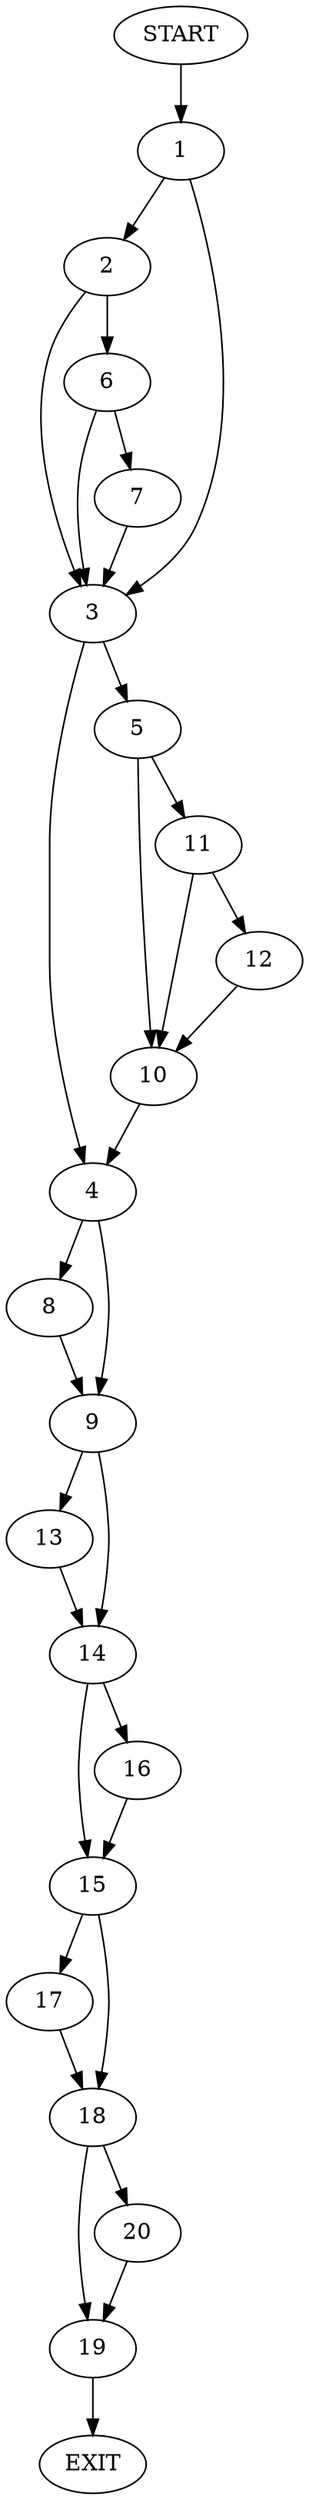 digraph {
0 [label="START"]
21 [label="EXIT"]
0 -> 1
1 -> 2
1 -> 3
3 -> 4
3 -> 5
2 -> 6
2 -> 3
6 -> 3
6 -> 7
7 -> 3
4 -> 8
4 -> 9
5 -> 10
5 -> 11
10 -> 4
11 -> 10
11 -> 12
12 -> 10
8 -> 9
9 -> 13
9 -> 14
14 -> 15
14 -> 16
13 -> 14
16 -> 15
15 -> 17
15 -> 18
18 -> 19
18 -> 20
17 -> 18
19 -> 21
20 -> 19
}
